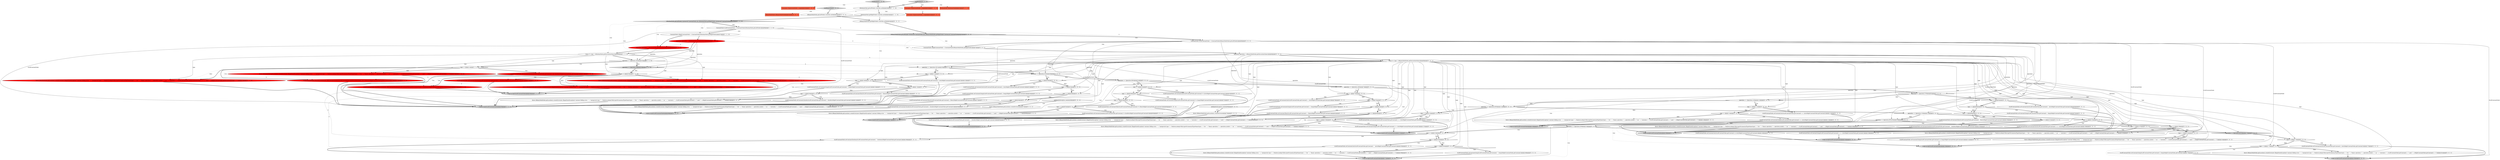 digraph {
130 [style = filled, label = "Operation operation = irBinaryMathNode.getDecorationValue()@@@8@@@['0', '0', '1']", fillcolor = white, shape = ellipse image = "AAA0AAABBB3BBB"];
42 [style = filled, label = "type == @@@114@@@['0', '0', '1']", fillcolor = white, shape = diamond image = "AAA0AAABBB3BBB"];
111 [style = filled, label = "operation == Operation.XOR@@@158@@@['0', '0', '1']", fillcolor = white, shape = diamond image = "AAA0AAABBB3BBB"];
74 [style = filled, label = "irLeftConstantNode.setConstant((long)irLeftConstantNode.getConstant() - (long)irRightConstantNode.getConstant())@@@97@@@['0', '0', '1']", fillcolor = white, shape = ellipse image = "AAA0AAABBB3BBB"];
108 [style = filled, label = "throw irBinaryMathNode.getLocation().createError(new IllegalStateException(\"constant folding error: \" + \"unexpected type (\" + PainlessLookupUtility.typeToCanonicalTypeName(type) + \"( for \" + \"binary operation (\" + operation.symbol + \"( on \" + \"constants (\" + irLeftConstantNode.getConstant() + \"( and (\" + irRightConstantNode.getConstant() + \"(\"))@@@66@@@['0', '0', '1']", fillcolor = white, shape = ellipse image = "AAA0AAABBB3BBB"];
123 [style = filled, label = "irLeftConstantNode.setConstant((long)irLeftConstantNode.getConstant() >> (int)irRightConstantNode.getConstant())@@@127@@@['0', '0', '1']", fillcolor = white, shape = ellipse image = "AAA0AAABBB3BBB"];
105 [style = filled, label = "operation == Operation.RSH@@@122@@@['0', '0', '1']", fillcolor = white, shape = diamond image = "AAA0AAABBB3BBB"];
127 [style = filled, label = "scope.accept(irLeftConstantNode)@@@72@@@['0', '0', '1']", fillcolor = lightgray, shape = ellipse image = "AAA0AAABBB3BBB"];
58 [style = filled, label = "irLeftConstantNode.setConstant((double)irLeftConstantNode.getConstant() / (double)irRightConstantNode.getConstant())@@@40@@@['0', '0', '1']", fillcolor = white, shape = ellipse image = "AAA0AAABBB3BBB"];
61 [style = filled, label = "type == @@@123@@@['0', '0', '1']", fillcolor = white, shape = diamond image = "AAA0AAABBB3BBB"];
73 [style = filled, label = "throw irBinaryMathNode.getLocation().createError(new IllegalStateException(\"constant folding error: \" + \"unexpected type (\" + PainlessLookupUtility.typeToCanonicalTypeName(type) + \"( for \" + \"binary operation (\" + operation.symbol + \"( on \" + \"constants (\" + irLeftConstantNode.getConstant() + \"( and (\" + irRightConstantNode.getConstant() + \"(\"))@@@43@@@['0', '0', '1']", fillcolor = white, shape = ellipse image = "AAA0AAABBB3BBB"];
88 [style = filled, label = "type == @@@165@@@['0', '0', '1']", fillcolor = white, shape = diamond image = "AAA0AAABBB3BBB"];
51 [style = filled, label = "irLeftConstantNode.setConstant((boolean)irLeftConstantNode.getConstant() ^ (boolean)irRightConstantNode.getConstant())@@@160@@@['0', '0', '1']", fillcolor = white, shape = ellipse image = "AAA0AAABBB3BBB"];
86 [style = filled, label = "type == @@@33@@@['0', '0', '1']", fillcolor = white, shape = diamond image = "AAA0AAABBB3BBB"];
90 [style = filled, label = "type == @@@53@@@['0', '0', '1']", fillcolor = white, shape = diamond image = "AAA0AAABBB3BBB"];
126 [style = filled, label = "type == @@@81@@@['0', '0', '1']", fillcolor = white, shape = diamond image = "AAA0AAABBB3BBB"];
95 [style = filled, label = "type == @@@96@@@['0', '0', '1']", fillcolor = white, shape = diamond image = "AAA0AAABBB3BBB"];
53 [style = filled, label = "type == @@@20@@@['0', '0', '1']", fillcolor = white, shape = diamond image = "AAA0AAABBB3BBB"];
39 [style = filled, label = "irLeftConstantNode.setConstant((float)irLeftConstantNode.getConstant() / (float)irRightConstantNode.getConstant())@@@37@@@['0', '0', '1']", fillcolor = white, shape = ellipse image = "AAA0AAABBB3BBB"];
133 [style = filled, label = "scope.accept(irLeftConstantNode)@@@183@@@['0', '0', '1']", fillcolor = lightgray, shape = ellipse image = "AAA0AAABBB3BBB"];
136 [style = filled, label = "type == @@@162@@@['0', '0', '1']", fillcolor = white, shape = diamond image = "AAA0AAABBB3BBB"];
16 [style = filled, label = "irBooleanNode.getLeftNode() instanceof ConstantNode && irBooleanNode.getRightNode() instanceof ConstantNode@@@5@@@['1', '1', '0']", fillcolor = lightgray, shape = diamond image = "AAA0AAABBB1BBB"];
68 [style = filled, label = "type == @@@39@@@['0', '0', '1']", fillcolor = white, shape = diamond image = "AAA0AAABBB3BBB"];
15 [style = filled, label = "visitBoolean['1', '0', '0']", fillcolor = lightgray, shape = diamond image = "AAA0AAABBB1BBB"];
93 [style = filled, label = "operation == Operation.BWAND@@@146@@@['0', '0', '1']", fillcolor = white, shape = diamond image = "AAA0AAABBB3BBB"];
64 [style = filled, label = "scope.accept(irLeftConstantNode)@@@144@@@['0', '0', '1']", fillcolor = lightgray, shape = ellipse image = "AAA0AAABBB3BBB"];
56 [style = filled, label = "irLeftConstantNode.setConstant((int)irLeftConstantNode.getConstant() << (int)irRightConstantNode.getConstant())@@@112@@@['0', '0', '1']", fillcolor = white, shape = ellipse image = "AAA0AAABBB3BBB"];
30 [style = filled, label = "irLeftConstantNode.setConstant((long)irLeftConstantNode.getConstant() ^ (long)irRightConstantNode.getConstant())@@@166@@@['0', '0', '1']", fillcolor = white, shape = ellipse image = "AAA0AAABBB3BBB"];
5 [style = filled, label = "irLeftConstantNode.setConstant((boolean)irLeftConstantNode.getConstant() && (boolean)irRightConstantNode.getConstant())@@@12@@@['1', '0', '0']", fillcolor = red, shape = ellipse image = "AAA1AAABBB1BBB"];
50 [style = filled, label = "operation == Operation.SUB@@@92@@@['0', '0', '1']", fillcolor = white, shape = diamond image = "AAA0AAABBB3BBB"];
11 [style = filled, label = "scope.accept(irLeftConstantNode)@@@26@@@['1', '1', '0']", fillcolor = lightgray, shape = ellipse image = "AAA0AAABBB1BBB"];
94 [style = filled, label = "throw irBinaryMathNode.getLocation().createError(new IllegalStateException(\"constant folding error: \" + \"unexpected type (\" + PainlessLookupUtility.typeToCanonicalTypeName(type) + \"( for \" + \"binary operation (\" + operation.symbol + \"( on \" + \"constants (\" + irLeftConstantNode.getConstant() + \"( and (\" + irRightConstantNode.getConstant() + \"(\"))@@@88@@@['0', '0', '1']", fillcolor = white, shape = ellipse image = "AAA0AAABBB3BBB"];
21 [style = filled, label = "BooleanNode irBooleanNode@@@2@@@['0', '1', '0']", fillcolor = tomato, shape = box image = "AAA0AAABBB2BBB"];
138 [style = filled, label = "irLeftConstantNode.setConstant((long)irLeftConstantNode.getConstant() & (long)irRightConstantNode.getConstant())@@@151@@@['0', '0', '1']", fillcolor = white, shape = ellipse image = "AAA0AAABBB3BBB"];
46 [style = filled, label = "scope.accept(irLeftConstantNode)@@@108@@@['0', '0', '1']", fillcolor = lightgray, shape = ellipse image = "AAA0AAABBB3BBB"];
103 [style = filled, label = "ConstantNode irLeftConstantNode = (ConstantNode)irBinaryMathNode.getLeftNode()@@@6@@@['0', '0', '1']", fillcolor = white, shape = ellipse image = "AAA0AAABBB3BBB"];
66 [style = filled, label = "irLeftConstantNode.setConstant((double)irLeftConstantNode.getConstant() + (double)irRightConstantNode.getConstant())@@@85@@@['0', '0', '1']", fillcolor = white, shape = ellipse image = "AAA0AAABBB3BBB"];
62 [style = filled, label = "type == @@@84@@@['0', '0', '1']", fillcolor = white, shape = diamond image = "AAA0AAABBB3BBB"];
55 [style = filled, label = "irLeftConstantNode.setConstant((int)irLeftConstantNode.getConstant() - (int)irRightConstantNode.getConstant())@@@94@@@['0', '0', '1']", fillcolor = white, shape = ellipse image = "AAA0AAABBB3BBB"];
71 [style = filled, label = "type == @@@93@@@['0', '0', '1']", fillcolor = white, shape = diamond image = "AAA0AAABBB3BBB"];
98 [style = filled, label = "type == @@@30@@@['0', '0', '1']", fillcolor = white, shape = diamond image = "AAA0AAABBB3BBB"];
57 [style = filled, label = "irLeftConstantNode.setConstant((int)irLeftConstantNode.getConstant() >> (int)irRightConstantNode.getConstant())@@@124@@@['0', '0', '1']", fillcolor = white, shape = ellipse image = "AAA0AAABBB3BBB"];
77 [style = filled, label = "type == @@@126@@@['0', '0', '1']", fillcolor = white, shape = diamond image = "AAA0AAABBB3BBB"];
81 [style = filled, label = "ArithmeticException ae@@@69@@@['0', '0', '1']", fillcolor = white, shape = diamond image = "AAA0AAABBB3BBB"];
6 [style = filled, label = "ConstantNode irLeftConstantNode = (ConstantNode)irBooleanNode.getLeftNode()@@@6@@@['1', '1', '0']", fillcolor = white, shape = ellipse image = "AAA0AAABBB1BBB"];
18 [style = filled, label = "type == @@@11@@@['1', '1', '0']", fillcolor = white, shape = diamond image = "AAA0AAABBB1BBB"];
91 [style = filled, label = "type == @@@75@@@['0', '0', '1']", fillcolor = white, shape = diamond image = "AAA0AAABBB3BBB"];
137 [style = filled, label = "scope.accept(irLeftConstantNode)@@@120@@@['0', '0', '1']", fillcolor = lightgray, shape = ellipse image = "AAA0AAABBB3BBB"];
40 [style = filled, label = "scope.accept(irLeftConstantNode)@@@171@@@['0', '0', '1']", fillcolor = lightgray, shape = ellipse image = "AAA0AAABBB3BBB"];
38 [style = filled, label = "throw irBinaryMathNode.getLocation().createError(new IllegalStateException(\"constant folding error: \" + \"unexpected type (\" + PainlessLookupUtility.typeToCanonicalTypeName(type) + \"( for \" + \"binary operation (\" + operation.symbol + \"( on \" + \"constants (\" + irLeftConstantNode.getConstant() + \"( and (\" + irRightConstantNode.getConstant() + \"(\"))@@@24@@@['0', '0', '1']", fillcolor = white, shape = ellipse image = "AAA0AAABBB3BBB"];
70 [style = filled, label = "irLeftConstantNode.setConstant((double)irLeftConstantNode.getConstant() % (double)irRightConstantNode.getConstant())@@@63@@@['0', '0', '1']", fillcolor = white, shape = ellipse image = "AAA0AAABBB3BBB"];
106 [style = filled, label = "operation == Operation.ADD@@@74@@@['0', '0', '1']", fillcolor = white, shape = diamond image = "AAA0AAABBB3BBB"];
65 [style = filled, label = "type == @@@99@@@['0', '0', '1']", fillcolor = white, shape = diamond image = "AAA0AAABBB3BBB"];
67 [style = filled, label = "type == @@@11@@@['0', '0', '1']", fillcolor = white, shape = diamond image = "AAA0AAABBB3BBB"];
120 [style = filled, label = "scope.accept(irLeftConstantNode)@@@49@@@['0', '0', '1']", fillcolor = lightgray, shape = ellipse image = "AAA0AAABBB3BBB"];
114 [style = filled, label = "irBinaryMathNode.getLeftNode().visit(this,null)@@@3@@@['0', '0', '1']", fillcolor = white, shape = ellipse image = "AAA0AAABBB3BBB"];
96 [style = filled, label = "irLeftConstantNode.setConstant((int)irLeftConstantNode.getConstant() * (int)irRightConstantNode.getConstant())@@@12@@@['0', '0', '1']", fillcolor = white, shape = ellipse image = "AAA0AAABBB3BBB"];
20 [style = filled, label = "irLeftConstantNode.attachDecoration(new IRDConstant((boolean)irLeftConstantNode.getDecorationValue() && (boolean)irRightConstantNode.getDecorationValue()))@@@12@@@['0', '1', '0']", fillcolor = red, shape = ellipse image = "AAA1AAABBB2BBB"];
25 [style = filled, label = "irLeftConstantNode.attachDecoration(new IRDConstant((boolean)irLeftConstantNode.getDecorationValue() || (boolean)irRightConstantNode.getDecorationValue()))@@@21@@@['0', '1', '0']", fillcolor = red, shape = ellipse image = "AAA1AAABBB2BBB"];
131 [style = filled, label = "throw irBinaryMathNode.getLocation().createError(new IllegalStateException(\"constant folding error: \" + \"unexpected type (\" + PainlessLookupUtility.typeToCanonicalTypeName(type) + \"( for \" + \"binary operation (\" + operation.symbol + \"( on \" + \"constants (\" + irLeftConstantNode.getConstant() + \"( and (\" + irRightConstantNode.getConstant() + \"(\"))@@@118@@@['0', '0', '1']", fillcolor = white, shape = ellipse image = "AAA0AAABBB3BBB"];
9 [style = filled, label = "Consumer<ExpressionNode> scope@@@2@@@['1', '1', '0']", fillcolor = tomato, shape = box image = "AAA0AAABBB1BBB"];
124 [style = filled, label = "throw irBinaryMathNode.getLocation().createError(ae)@@@70@@@['0', '0', '1']", fillcolor = white, shape = ellipse image = "AAA0AAABBB3BBB"];
104 [style = filled, label = "operation == Operation.LSH@@@110@@@['0', '0', '1']", fillcolor = white, shape = diamond image = "AAA0AAABBB3BBB"];
84 [style = filled, label = "operation == Operation.USH@@@134@@@['0', '0', '1']", fillcolor = white, shape = diamond image = "AAA0AAABBB3BBB"];
97 [style = filled, label = "irLeftConstantNode.setConstant((float)irLeftConstantNode.getConstant() * (float)irRightConstantNode.getConstant())@@@18@@@['0', '0', '1']", fillcolor = white, shape = ellipse image = "AAA0AAABBB3BBB"];
0 [style = filled, label = "operation == Operation.OR@@@19@@@['1', '1', '0']", fillcolor = lightgray, shape = diamond image = "AAA0AAABBB1BBB"];
109 [style = filled, label = "type == @@@102@@@['0', '0', '1']", fillcolor = white, shape = diamond image = "AAA0AAABBB3BBB"];
3 [style = filled, label = "ConstantNode irRightConstantNode = (ConstantNode)irBooleanNode.getRightNode()@@@7@@@['1', '1', '0']", fillcolor = white, shape = ellipse image = "AAA0AAABBB1BBB"];
63 [style = filled, label = "scope.accept(irLeftConstantNode)@@@90@@@['0', '0', '1']", fillcolor = lightgray, shape = ellipse image = "AAA0AAABBB3BBB"];
13 [style = filled, label = "operation == Operation.AND@@@10@@@['1', '1', '0']", fillcolor = white, shape = diamond image = "AAA0AAABBB1BBB"];
110 [style = filled, label = "irLeftConstantNode.setConstant((long)irLeftConstantNode.getConstant() >>> (int)irRightConstantNode.getConstant())@@@139@@@['0', '0', '1']", fillcolor = white, shape = ellipse image = "AAA0AAABBB3BBB"];
101 [style = filled, label = "irLeftConstantNode.setConstant((float)irLeftConstantNode.getConstant() % (float)irRightConstantNode.getConstant())@@@60@@@['0', '0', '1']", fillcolor = white, shape = ellipse image = "AAA0AAABBB3BBB"];
10 [style = filled, label = "Class<?> type = irBooleanNode.getDecorationValue()@@@9@@@['1', '1', '0']", fillcolor = white, shape = ellipse image = "AAA0AAABBB1BBB"];
117 [style = filled, label = "type == @@@177@@@['0', '0', '1']", fillcolor = white, shape = diamond image = "AAA0AAABBB3BBB"];
115 [style = filled, label = "operation == Operation.DIV@@@28@@@['0', '0', '1']", fillcolor = white, shape = diamond image = "AAA0AAABBB3BBB"];
129 [style = filled, label = "type == @@@138@@@['0', '0', '1']", fillcolor = white, shape = diamond image = "AAA0AAABBB3BBB"];
92 [style = filled, label = "type == @@@147@@@['0', '0', '1']", fillcolor = white, shape = diamond image = "AAA0AAABBB3BBB"];
14 [style = filled, label = "scope.accept(irLeftConstantNode)@@@26@@@['1', '1', '1']", fillcolor = lightgray, shape = ellipse image = "AAA0AAABBB1BBB"];
122 [style = filled, label = "irLeftConstantNode.setConstant((long)irLeftConstantNode.getConstant() << (int)irRightConstantNode.getConstant())@@@115@@@['0', '0', '1']", fillcolor = white, shape = ellipse image = "AAA0AAABBB3BBB"];
80 [style = filled, label = "type == @@@56@@@['0', '0', '1']", fillcolor = white, shape = diamond image = "AAA0AAABBB3BBB"];
102 [style = filled, label = "irLeftConstantNode.setConstant((int)irLeftConstantNode.getConstant() + (int)irRightConstantNode.getConstant())@@@76@@@['0', '0', '1']", fillcolor = white, shape = ellipse image = "AAA0AAABBB3BBB"];
134 [style = filled, label = "type == @@@59@@@['0', '0', '1']", fillcolor = white, shape = diamond image = "AAA0AAABBB3BBB"];
72 [style = filled, label = "throw irBinaryMathNode.getLocation().createError(ae)@@@47@@@['0', '0', '1']", fillcolor = white, shape = ellipse image = "AAA0AAABBB3BBB"];
100 [style = filled, label = "irLeftConstantNode.setConstant((double)irLeftConstantNode.getConstant() * (double)irRightConstantNode.getConstant())@@@21@@@['0', '0', '1']", fillcolor = white, shape = ellipse image = "AAA0AAABBB3BBB"];
107 [style = filled, label = "irLeftConstantNode.setConstant((double)irLeftConstantNode.getConstant() - (double)irRightConstantNode.getConstant())@@@103@@@['0', '0', '1']", fillcolor = white, shape = ellipse image = "AAA0AAABBB3BBB"];
44 [style = filled, label = "operation == Operation.MUL@@@10@@@['0', '0', '1']", fillcolor = white, shape = diamond image = "AAA0AAABBB3BBB"];
132 [style = filled, label = "irLeftConstantNode.setConstant((long)irLeftConstantNode.getConstant() * (long)irRightConstantNode.getConstant())@@@15@@@['0', '0', '1']", fillcolor = white, shape = ellipse image = "AAA0AAABBB3BBB"];
1 [style = filled, label = "irBooleanNode.getRightNode().visit(this,null)@@@4@@@['1', '1', '0']", fillcolor = white, shape = ellipse image = "AAA0AAABBB1BBB"];
48 [style = filled, label = "BinaryMathNode irBinaryMathNode@@@2@@@['0', '0', '1']", fillcolor = tomato, shape = box image = "AAA0AAABBB3BBB"];
24 [style = filled, label = "throw irBooleanNode.getLocation().createError(new IllegalStateException(\"constant folding error: \" + \"unexpected type (\" + PainlessLookupUtility.typeToCanonicalTypeName(type) + \"( for \" + \"binary operation (\" + operation.symbol + \"( on \" + \"constants (\" + irLeftConstantNode.getDecorationString() + \"( \" + \"and (\" + irRightConstantNode.getDecorationString() + \"(\"))@@@15@@@['0', '1', '0']", fillcolor = red, shape = ellipse image = "AAA1AAABBB2BBB"];
49 [style = filled, label = "irLeftConstantNode.setConstant((int)irLeftConstantNode.getConstant() % (int)irRightConstantNode.getConstant())@@@54@@@['0', '0', '1']", fillcolor = white, shape = ellipse image = "AAA0AAABBB3BBB"];
37 [style = filled, label = "irLeftConstantNode.setConstant((int)irLeftConstantNode.getConstant() / (int)irRightConstantNode.getConstant())@@@31@@@['0', '0', '1']", fillcolor = white, shape = ellipse image = "AAA0AAABBB3BBB"];
60 [style = filled, label = "throw irBinaryMathNode.getLocation().createError(new IllegalStateException(\"constant folding error: \" + \"unexpected type (\" + PainlessLookupUtility.typeToCanonicalTypeName(type) + \"( for \" + \"binary operation (\" + operation.symbol + \"( on \" + \"constants (\" + irLeftConstantNode.getConstant() + \"( and (\" + irRightConstantNode.getConstant() + \"(\"))@@@106@@@['0', '0', '1']", fillcolor = white, shape = ellipse image = "AAA0AAABBB3BBB"];
69 [style = filled, label = "irLeftConstantNode.setConstant((int)irLeftConstantNode.getConstant() & (int)irRightConstantNode.getConstant())@@@148@@@['0', '0', '1']", fillcolor = white, shape = ellipse image = "AAA0AAABBB3BBB"];
78 [style = filled, label = "type == @@@78@@@['0', '0', '1']", fillcolor = white, shape = diamond image = "AAA0AAABBB3BBB"];
52 [style = filled, label = "scope.accept(irLeftConstantNode)@@@132@@@['0', '0', '1']", fillcolor = lightgray, shape = ellipse image = "AAA0AAABBB3BBB"];
125 [style = filled, label = "type == @@@17@@@['0', '0', '1']", fillcolor = white, shape = diamond image = "AAA0AAABBB3BBB"];
135 [style = filled, label = "irBinaryMathNode.getRightNode().visit(this,null)@@@4@@@['0', '0', '1']", fillcolor = white, shape = ellipse image = "AAA0AAABBB3BBB"];
17 [style = filled, label = "irLeftConstantNode.setConstant((boolean)irLeftConstantNode.getConstant() || (boolean)irRightConstantNode.getConstant())@@@21@@@['1', '0', '0']", fillcolor = red, shape = ellipse image = "AAA1AAABBB1BBB"];
85 [style = filled, label = "type == @@@150@@@['0', '0', '1']", fillcolor = white, shape = diamond image = "AAA0AAABBB3BBB"];
2 [style = filled, label = "Operation operation = irBooleanNode.getOperation()@@@8@@@['1', '0', '0']", fillcolor = red, shape = ellipse image = "AAA1AAABBB1BBB"];
29 [style = filled, label = "type == @@@62@@@['0', '0', '1']", fillcolor = white, shape = diamond image = "AAA0AAABBB3BBB"];
26 [style = filled, label = "visitBoolean['0', '1', '0']", fillcolor = lightgray, shape = diamond image = "AAA0AAABBB2BBB"];
76 [style = filled, label = "Consumer<ExpressionNode> scope@@@2@@@['0', '0', '1']", fillcolor = tomato, shape = box image = "AAA0AAABBB3BBB"];
35 [style = filled, label = "irLeftConstantNode.setConstant((int)irLeftConstantNode.getConstant() >>> (int)irRightConstantNode.getConstant())@@@136@@@['0', '0', '1']", fillcolor = white, shape = ellipse image = "AAA0AAABBB3BBB"];
83 [style = filled, label = "irLeftConstantNode.setConstant((long)irLeftConstantNode.getConstant() / (long)irRightConstantNode.getConstant())@@@34@@@['0', '0', '1']", fillcolor = white, shape = ellipse image = "AAA0AAABBB3BBB"];
89 [style = filled, label = "throw irBinaryMathNode.getLocation().createError(new IllegalStateException(\"constant folding error: \" + \"unexpected type (\" + PainlessLookupUtility.typeToCanonicalTypeName(type) + \"( for \" + \"binary operation (\" + operation.symbol + \"( on \" + \"constants (\" + irLeftConstantNode.getConstant() + \"( and (\" + irRightConstantNode.getConstant() + \"(\"))@@@130@@@['0', '0', '1']", fillcolor = white, shape = ellipse image = "AAA0AAABBB3BBB"];
7 [style = filled, label = "Consumer<ExpressionNode> scope@@@2@@@['1', '0', '0']", fillcolor = tomato, shape = box image = "AAA0AAABBB1BBB"];
27 [style = filled, label = "ConstantNode irRightConstantNode = (ConstantNode)irBinaryMathNode.getRightNode()@@@7@@@['0', '0', '1']", fillcolor = white, shape = ellipse image = "AAA0AAABBB3BBB"];
121 [style = filled, label = "visitBinaryMath['0', '0', '1']", fillcolor = lightgray, shape = diamond image = "AAA0AAABBB3BBB"];
118 [style = filled, label = "type == @@@174@@@['0', '0', '1']", fillcolor = white, shape = diamond image = "AAA0AAABBB3BBB"];
41 [style = filled, label = "irLeftConstantNode.setConstant((float)irLeftConstantNode.getConstant() - (float)irRightConstantNode.getConstant())@@@100@@@['0', '0', '1']", fillcolor = white, shape = ellipse image = "AAA0AAABBB3BBB"];
82 [style = filled, label = "irBinaryMathNode.getLeftNode() instanceof ConstantNode && irBinaryMathNode.getRightNode() instanceof ConstantNode@@@5@@@['0', '0', '1']", fillcolor = lightgray, shape = diamond image = "AAA0AAABBB3BBB"];
23 [style = filled, label = "throw irBooleanNode.getLocation().createError(new IllegalStateException(\"constant folding error: \" + \"unexpected type (\" + PainlessLookupUtility.typeToCanonicalTypeName(type) + \"( for \" + \"boolean operation (\" + operation.symbol + \"( on \" + \"constants (\" + irLeftConstantNode.getDecorationString() + \"( \" + \"and (\" + irRightConstantNode.getDecorationString() + \"(\"))@@@24@@@['0', '1', '0']", fillcolor = red, shape = ellipse image = "AAA1AAABBB2BBB"];
22 [style = filled, label = "Operation operation = irBooleanNode.getDecorationValue()@@@8@@@['0', '1', '0']", fillcolor = red, shape = ellipse image = "AAA1AAABBB2BBB"];
12 [style = filled, label = "irBooleanNode.getLeftNode().visit(this,null)@@@3@@@['1', '1', '0']", fillcolor = white, shape = ellipse image = "AAA0AAABBB1BBB"];
47 [style = filled, label = "irLeftConstantNode.setConstant((int)irLeftConstantNode.getConstant() | (int)irRightConstantNode.getConstant())@@@175@@@['0', '0', '1']", fillcolor = white, shape = ellipse image = "AAA0AAABBB3BBB"];
87 [style = filled, label = "irLeftConstantNode.setConstant((int)irLeftConstantNode.getConstant() ^ (int)irRightConstantNode.getConstant())@@@163@@@['0', '0', '1']", fillcolor = white, shape = ellipse image = "AAA0AAABBB3BBB"];
45 [style = filled, label = "irLeftConstantNode.setConstant((long)irLeftConstantNode.getConstant() + (long)irRightConstantNode.getConstant())@@@79@@@['0', '0', '1']", fillcolor = white, shape = ellipse image = "AAA0AAABBB3BBB"];
34 [style = filled, label = "throw irBinaryMathNode.getLocation().createError(new IllegalStateException(\"constant folding error: \" + \"unexpected type (\" + PainlessLookupUtility.typeToCanonicalTypeName(type) + \"( for \" + \"binary operation (\" + operation.symbol + \"( on \" + \"constants (\" + irLeftConstantNode.getConstant() + \"( and (\" + irRightConstantNode.getConstant() + \"(\"))@@@169@@@['0', '0', '1']", fillcolor = white, shape = ellipse image = "AAA0AAABBB3BBB"];
99 [style = filled, label = "Class<?> type = irBinaryMathNode.getDecorationValue()@@@9@@@['0', '0', '1']", fillcolor = white, shape = ellipse image = "AAA0AAABBB3BBB"];
75 [style = filled, label = "type == @@@36@@@['0', '0', '1']", fillcolor = white, shape = diamond image = "AAA0AAABBB3BBB"];
19 [style = filled, label = "throw irBooleanNode.getLocation().createError(new IllegalStateException(\"constant folding error: \" + \"unexpected type (\" + PainlessLookupUtility.typeToCanonicalTypeName(type) + \"( for \" + \"boolean operation (\" + operation.symbol + \"( on \" + \"constants (\" + irLeftConstantNode.getConstant() + \"( and (\" + irRightConstantNode.getConstant() + \"(\"))@@@24@@@['1', '0', '0']", fillcolor = red, shape = ellipse image = "AAA1AAABBB1BBB"];
32 [style = filled, label = "type == @@@159@@@['0', '0', '1']", fillcolor = white, shape = diamond image = "AAA0AAABBB3BBB"];
4 [style = filled, label = "type == @@@20@@@['1', '1', '0']", fillcolor = white, shape = diamond image = "AAA0AAABBB1BBB"];
31 [style = filled, label = "irLeftConstantNode.setConstant((long)irLeftConstantNode.getConstant() | (long)irRightConstantNode.getConstant())@@@178@@@['0', '0', '1']", fillcolor = white, shape = ellipse image = "AAA0AAABBB3BBB"];
79 [style = filled, label = "throw irBinaryMathNode.getLocation().createError(new IllegalStateException(\"constant folding error: \" + \"unexpected type (\" + PainlessLookupUtility.typeToCanonicalTypeName(type) + \"( for \" + \"binary operation (\" + operation.symbol + \"( on \" + \"constants (\" + irLeftConstantNode.getConstant() + \"( and (\" + irRightConstantNode.getConstant() + \"(\"))@@@142@@@['0', '0', '1']", fillcolor = white, shape = ellipse image = "AAA0AAABBB3BBB"];
43 [style = filled, label = "throw irBinaryMathNode.getLocation().createError(new IllegalStateException(\"constant folding error: \" + \"unexpected type (\" + PainlessLookupUtility.typeToCanonicalTypeName(type) + \"( for \" + \"binary operation (\" + operation.symbol + \"( on \" + \"constants (\" + irLeftConstantNode.getConstant() + \"( and (\" + irRightConstantNode.getConstant() + \"(\"))@@@181@@@['0', '0', '1']", fillcolor = white, shape = ellipse image = "AAA0AAABBB3BBB"];
113 [style = filled, label = "ArithmeticException ae@@@46@@@['0', '0', '1']", fillcolor = white, shape = diamond image = "AAA0AAABBB3BBB"];
59 [style = filled, label = "irLeftConstantNode.setConstant((float)irLeftConstantNode.getConstant() + (float)irRightConstantNode.getConstant())@@@82@@@['0', '0', '1']", fillcolor = white, shape = ellipse image = "AAA0AAABBB3BBB"];
116 [style = filled, label = "scope.accept(irLeftConstantNode)@@@156@@@['0', '0', '1']", fillcolor = lightgray, shape = ellipse image = "AAA0AAABBB3BBB"];
8 [style = filled, label = "throw irBooleanNode.getLocation().createError(new IllegalStateException(\"constant folding error: \" + \"unexpected type (\" + PainlessLookupUtility.typeToCanonicalTypeName(type) + \"( for \" + \"binary operation (\" + operation.symbol + \"( on \" + \"constants (\" + irLeftConstantNode.getConstant() + \"( and (\" + irRightConstantNode.getConstant() + \"(\"))@@@15@@@['1', '0', '0']", fillcolor = red, shape = ellipse image = "AAA1AAABBB1BBB"];
36 [style = filled, label = "type == @@@135@@@['0', '0', '1']", fillcolor = white, shape = diamond image = "AAA0AAABBB3BBB"];
33 [style = filled, label = "type == @@@111@@@['0', '0', '1']", fillcolor = white, shape = diamond image = "AAA0AAABBB3BBB"];
112 [style = filled, label = "type == @@@14@@@['0', '0', '1']", fillcolor = white, shape = diamond image = "AAA0AAABBB3BBB"];
128 [style = filled, label = "irLeftConstantNode.setConstant((long)irLeftConstantNode.getConstant() % (long)irRightConstantNode.getConstant())@@@57@@@['0', '0', '1']", fillcolor = white, shape = ellipse image = "AAA0AAABBB3BBB"];
28 [style = filled, label = "operation == Operation.REM@@@51@@@['0', '0', '1']", fillcolor = white, shape = diamond image = "AAA0AAABBB3BBB"];
119 [style = filled, label = "throw irBinaryMathNode.getLocation().createError(new IllegalStateException(\"constant folding error: \" + \"unexpected type (\" + PainlessLookupUtility.typeToCanonicalTypeName(type) + \"( for \" + \"binary operation (\" + operation.symbol + \"( on \" + \"constants (\" + irLeftConstantNode.getConstant() + \"( and (\" + irRightConstantNode.getConstant() + \"(\"))@@@154@@@['0', '0', '1']", fillcolor = white, shape = ellipse image = "AAA0AAABBB3BBB"];
54 [style = filled, label = "operation == Operation.BWOR@@@173@@@['0', '0', '1']", fillcolor = lightgray, shape = diamond image = "AAA0AAABBB3BBB"];
99->68 [style = solid, label="type"];
112->125 [style = dotted, label="false"];
4->25 [style = bold, label=""];
16->13 [style = dotted, label="true"];
36->129 [style = dotted, label="false"];
88->34 [style = dotted, label="false"];
83->120 [style = bold, label=""];
113->72 [style = dotted, label="true"];
61->57 [style = bold, label=""];
33->42 [style = dotted, label="false"];
78->45 [style = dotted, label="true"];
98->37 [style = bold, label=""];
68->58 [style = dotted, label="true"];
99->67 [style = solid, label="type"];
26->12 [style = bold, label=""];
131->137 [style = bold, label=""];
19->23 [style = dashed, label="0"];
58->120 [style = bold, label=""];
99->43 [style = solid, label="type"];
130->99 [style = bold, label=""];
33->56 [style = bold, label=""];
4->23 [style = dotted, label="false"];
53->38 [style = bold, label=""];
88->30 [style = dotted, label="true"];
4->17 [style = dotted, label="true"];
2->22 [style = dashed, label="0"];
22->13 [style = solid, label="operation"];
88->30 [style = bold, label=""];
22->0 [style = solid, label="operation"];
138->116 [style = bold, label=""];
28->90 [style = dotted, label="true"];
99->80 [style = solid, label="type"];
4->19 [style = dotted, label="false"];
115->98 [style = bold, label=""];
99->42 [style = solid, label="type"];
44->14 [style = dotted, label="true"];
130->106 [style = solid, label="operation"];
92->85 [style = dotted, label="false"];
99->38 [style = solid, label="type"];
82->99 [style = dotted, label="true"];
99->108 [style = solid, label="type"];
65->109 [style = bold, label=""];
8->38 [style = dashed, label="0"];
28->106 [style = bold, label=""];
59->63 [style = bold, label=""];
130->54 [style = solid, label="operation"];
105->84 [style = dotted, label="false"];
82->44 [style = dotted, label="true"];
118->47 [style = dotted, label="true"];
13->18 [style = bold, label=""];
5->96 [style = dashed, label="0"];
106->50 [style = bold, label=""];
18->24 [style = bold, label=""];
28->90 [style = bold, label=""];
62->66 [style = dotted, label="true"];
4->17 [style = bold, label=""];
108->127 [style = bold, label=""];
99->112 [style = solid, label="type"];
80->128 [style = dotted, label="true"];
99->75 [style = solid, label="type"];
99->71 [style = solid, label="type"];
109->107 [style = bold, label=""];
91->102 [style = bold, label=""];
8->14 [style = bold, label=""];
125->53 [style = bold, label=""];
99->90 [style = solid, label="type"];
44->67 [style = bold, label=""];
2->10 [style = bold, label=""];
50->104 [style = dotted, label="false"];
72->120 [style = bold, label=""];
10->8 [style = solid, label="type"];
56->137 [style = bold, label=""];
50->46 [style = dotted, label="true"];
90->49 [style = dotted, label="true"];
129->110 [style = dotted, label="true"];
50->71 [style = bold, label=""];
99->131 [style = solid, label="type"];
10->4 [style = solid, label="type"];
85->119 [style = bold, label=""];
99->126 [style = solid, label="type"];
112->125 [style = bold, label=""];
118->117 [style = dotted, label="false"];
91->102 [style = dotted, label="true"];
42->131 [style = dotted, label="false"];
95->74 [style = dotted, label="true"];
31->133 [style = bold, label=""];
60->46 [style = bold, label=""];
38->14 [style = bold, label=""];
24->14 [style = bold, label=""];
57->52 [style = bold, label=""];
103->52 [style = solid, label="irLeftConstantNode"];
67->112 [style = bold, label=""];
85->138 [style = bold, label=""];
1->135 [style = dashed, label="0"];
0->4 [style = bold, label=""];
25->11 [style = bold, label=""];
26->21 [style = dotted, label="true"];
18->5 [style = bold, label=""];
99->95 [style = solid, label="type"];
85->119 [style = dotted, label="false"];
123->52 [style = bold, label=""];
103->120 [style = solid, label="irLeftConstantNode"];
128->127 [style = bold, label=""];
77->89 [style = dotted, label="false"];
94->63 [style = bold, label=""];
53->38 [style = dotted, label="false"];
99->53 [style = solid, label="type"];
67->96 [style = bold, label=""];
136->87 [style = bold, label=""];
109->60 [style = dotted, label="false"];
98->37 [style = dotted, label="true"];
111->54 [style = dotted, label="false"];
82->27 [style = dotted, label="true"];
95->65 [style = bold, label=""];
103->27 [style = bold, label=""];
75->68 [style = dotted, label="false"];
130->28 [style = solid, label="operation"];
6->11 [style = solid, label="irLeftConstantNode"];
111->32 [style = dotted, label="true"];
99->77 [style = solid, label="type"];
9->76 [style = dashed, label="0"];
111->40 [style = dotted, label="true"];
104->105 [style = bold, label=""];
67->112 [style = dotted, label="false"];
53->100 [style = bold, label=""];
88->34 [style = bold, label=""];
117->43 [style = dotted, label="false"];
16->6 [style = bold, label=""];
10->19 [style = solid, label="type"];
103->64 [style = solid, label="irLeftConstantNode"];
26->9 [style = dotted, label="true"];
93->92 [style = dotted, label="true"];
18->20 [style = bold, label=""];
117->31 [style = bold, label=""];
99->136 [style = solid, label="type"];
99->129 [style = solid, label="type"];
1->16 [style = bold, label=""];
82->130 [style = dotted, label="true"];
15->12 [style = bold, label=""];
36->35 [style = bold, label=""];
32->51 [style = bold, label=""];
129->79 [style = dotted, label="false"];
4->23 [style = bold, label=""];
99->85 [style = solid, label="type"];
75->39 [style = bold, label=""];
71->55 [style = dotted, label="true"];
34->40 [style = bold, label=""];
0->115 [style = dashed, label="0"];
99->88 [style = solid, label="type"];
65->41 [style = bold, label=""];
36->129 [style = bold, label=""];
6->14 [style = solid, label="irLeftConstantNode"];
86->83 [style = bold, label=""];
54->133 [style = dotted, label="true"];
78->45 [style = bold, label=""];
126->62 [style = bold, label=""];
10->99 [style = dashed, label="0"];
17->51 [style = dashed, label="0"];
43->133 [style = bold, label=""];
115->98 [style = dotted, label="true"];
28->127 [style = dotted, label="true"];
29->108 [style = bold, label=""];
115->28 [style = dotted, label="false"];
78->126 [style = dotted, label="false"];
18->8 [style = bold, label=""];
99->44 [style = bold, label=""];
130->115 [style = solid, label="operation"];
90->80 [style = dotted, label="false"];
93->111 [style = dotted, label="false"];
27->130 [style = bold, label=""];
92->69 [style = bold, label=""];
109->60 [style = bold, label=""];
81->124 [style = bold, label=""];
104->105 [style = dotted, label="false"];
130->44 [style = solid, label="operation"];
134->101 [style = dotted, label="true"];
121->76 [style = dotted, label="true"];
118->117 [style = bold, label=""];
42->131 [style = bold, label=""];
99->29 [style = solid, label="type"];
44->67 [style = dotted, label="true"];
62->94 [style = bold, label=""];
113->72 [style = bold, label=""];
100->14 [style = bold, label=""];
4->25 [style = dotted, label="true"];
16->22 [style = dotted, label="true"];
3->22 [style = bold, label=""];
16->3 [style = dotted, label="true"];
98->86 [style = bold, label=""];
33->56 [style = dotted, label="true"];
106->91 [style = dotted, label="true"];
55->46 [style = bold, label=""];
105->61 [style = dotted, label="true"];
135->82 [style = bold, label=""];
68->73 [style = dotted, label="false"];
49->127 [style = bold, label=""];
103->137 [style = solid, label="irLeftConstantNode"];
110->64 [style = bold, label=""];
36->35 [style = dotted, label="true"];
91->78 [style = bold, label=""];
18->67 [style = dashed, label="0"];
99->98 [style = solid, label="type"];
77->89 [style = bold, label=""];
80->128 [style = bold, label=""];
103->40 [style = solid, label="irLeftConstantNode"];
93->116 [style = dotted, label="true"];
105->61 [style = bold, label=""];
99->73 [style = solid, label="type"];
101->127 [style = bold, label=""];
103->116 [style = solid, label="irLeftConstantNode"];
12->114 [style = dashed, label="0"];
105->84 [style = bold, label=""];
39->120 [style = bold, label=""];
121->114 [style = bold, label=""];
15->9 [style = dotted, label="true"];
96->14 [style = bold, label=""];
130->105 [style = solid, label="operation"];
2->0 [style = solid, label="operation"];
109->107 [style = dotted, label="true"];
81->124 [style = dotted, label="true"];
98->86 [style = dotted, label="false"];
104->33 [style = bold, label=""];
130->93 [style = solid, label="operation"];
42->122 [style = dotted, label="true"];
99->125 [style = solid, label="type"];
95->74 [style = bold, label=""];
75->68 [style = bold, label=""];
30->40 [style = bold, label=""];
10->23 [style = solid, label="type"];
77->123 [style = bold, label=""];
0->11 [style = dotted, label="true"];
125->53 [style = dotted, label="false"];
66->63 [style = bold, label=""];
129->79 [style = bold, label=""];
134->29 [style = bold, label=""];
99->94 [style = solid, label="type"];
50->71 [style = dotted, label="true"];
91->78 [style = dotted, label="false"];
122->137 [style = bold, label=""];
80->134 [style = bold, label=""];
12->1 [style = bold, label=""];
5->20 [style = dashed, label="0"];
29->108 [style = dotted, label="false"];
65->41 [style = dotted, label="true"];
87->40 [style = bold, label=""];
136->88 [style = dotted, label="false"];
10->24 [style = solid, label="type"];
41->46 [style = bold, label=""];
18->5 [style = dotted, label="true"];
136->87 [style = dotted, label="true"];
130->50 [style = solid, label="operation"];
85->138 [style = dotted, label="true"];
13->18 [style = dotted, label="true"];
125->97 [style = dotted, label="true"];
84->93 [style = dotted, label="false"];
0->4 [style = dotted, label="true"];
134->101 [style = bold, label=""];
117->43 [style = bold, label=""];
62->66 [style = bold, label=""];
130->111 [style = solid, label="operation"];
124->127 [style = bold, label=""];
99->118 [style = solid, label="type"];
111->32 [style = bold, label=""];
106->63 [style = dotted, label="true"];
13->0 [style = dotted, label="false"];
61->57 [style = dotted, label="true"];
74->46 [style = bold, label=""];
115->28 [style = bold, label=""];
118->47 [style = bold, label=""];
125->97 [style = bold, label=""];
22->10 [style = bold, label=""];
62->94 [style = dotted, label="false"];
107->46 [style = bold, label=""];
37->120 [style = bold, label=""];
89->52 [style = bold, label=""];
136->88 [style = bold, label=""];
16->2 [style = dotted, label="true"];
99->109 [style = solid, label="type"];
77->123 [style = dotted, label="true"];
99->78 [style = solid, label="type"];
5->14 [style = bold, label=""];
134->29 [style = dotted, label="false"];
61->77 [style = bold, label=""];
126->59 [style = bold, label=""];
90->80 [style = bold, label=""];
99->134 [style = solid, label="type"];
106->91 [style = bold, label=""];
78->126 [style = bold, label=""];
35->64 [style = bold, label=""];
29->70 [style = bold, label=""];
84->36 [style = bold, label=""];
16->6 [style = dotted, label="true"];
68->58 [style = bold, label=""];
105->52 [style = dotted, label="true"];
6->3 [style = bold, label=""];
92->69 [style = dotted, label="true"];
99->32 [style = solid, label="type"];
70->127 [style = bold, label=""];
18->24 [style = dotted, label="false"];
99->65 [style = solid, label="type"];
86->75 [style = bold, label=""];
103->133 [style = solid, label="irLeftConstantNode"];
19->11 [style = bold, label=""];
18->20 [style = dotted, label="true"];
130->84 [style = solid, label="operation"];
126->59 [style = dotted, label="true"];
15->7 [style = dotted, label="true"];
16->10 [style = dotted, label="true"];
99->36 [style = solid, label="type"];
68->73 [style = bold, label=""];
84->93 [style = bold, label=""];
130->104 [style = solid, label="operation"];
50->104 [style = bold, label=""];
19->34 [style = dashed, label="0"];
93->92 [style = bold, label=""];
132->14 [style = bold, label=""];
33->42 [style = bold, label=""];
54->118 [style = bold, label=""];
121->48 [style = dotted, label="true"];
104->33 [style = dotted, label="true"];
103->127 [style = solid, label="irLeftConstantNode"];
90->49 [style = bold, label=""];
104->137 [style = dotted, label="true"];
99->91 [style = solid, label="type"];
119->116 [style = bold, label=""];
71->95 [style = bold, label=""];
45->63 [style = bold, label=""];
92->85 [style = bold, label=""];
84->64 [style = dotted, label="true"];
4->19 [style = bold, label=""];
6->103 [style = dashed, label="0"];
115->120 [style = dotted, label="true"];
44->115 [style = dotted, label="false"];
20->14 [style = bold, label=""];
99->60 [style = solid, label="type"];
67->96 [style = dotted, label="true"];
42->122 [style = bold, label=""];
99->117 [style = solid, label="type"];
71->55 [style = bold, label=""];
28->106 [style = dotted, label="false"];
13->44 [style = dashed, label="0"];
97->14 [style = bold, label=""];
3->2 [style = bold, label=""];
18->8 [style = dotted, label="false"];
99->86 [style = solid, label="type"];
84->36 [style = dotted, label="true"];
99->79 [style = solid, label="type"];
32->51 [style = dotted, label="true"];
10->18 [style = solid, label="type"];
32->136 [style = dotted, label="false"];
2->13 [style = solid, label="operation"];
111->54 [style = bold, label=""];
13->0 [style = bold, label=""];
2->130 [style = dashed, label="0"];
129->110 [style = bold, label=""];
32->136 [style = bold, label=""];
99->33 [style = solid, label="type"];
3->27 [style = dashed, label="0"];
73->120 [style = bold, label=""];
95->65 [style = dotted, label="false"];
17->25 [style = dashed, label="0"];
82->103 [style = dotted, label="true"];
51->40 [style = bold, label=""];
114->135 [style = bold, label=""];
126->62 [style = dotted, label="false"];
10->13 [style = bold, label=""];
86->75 [style = dotted, label="false"];
69->116 [style = bold, label=""];
93->111 [style = bold, label=""];
53->100 [style = dotted, label="true"];
99->119 [style = solid, label="type"];
23->11 [style = bold, label=""];
13->14 [style = dotted, label="true"];
102->63 [style = bold, label=""];
75->39 [style = dotted, label="true"];
99->34 [style = solid, label="type"];
99->89 [style = solid, label="type"];
112->132 [style = dotted, label="true"];
103->63 [style = solid, label="irLeftConstantNode"];
16->82 [style = dashed, label="0"];
103->46 [style = solid, label="irLeftConstantNode"];
117->31 [style = dotted, label="true"];
99->62 [style = solid, label="type"];
8->24 [style = dashed, label="0"];
99->61 [style = solid, label="type"];
54->118 [style = dotted, label="true"];
61->77 [style = dotted, label="false"];
80->134 [style = dotted, label="false"];
29->70 [style = dotted, label="true"];
79->64 [style = bold, label=""];
99->92 [style = solid, label="type"];
44->115 [style = bold, label=""];
86->83 [style = dotted, label="true"];
106->50 [style = dotted, label="false"];
71->95 [style = dotted, label="false"];
65->109 [style = dotted, label="false"];
103->14 [style = solid, label="irLeftConstantNode"];
82->103 [style = bold, label=""];
47->133 [style = bold, label=""];
112->132 [style = bold, label=""];
17->11 [style = bold, label=""];
}
